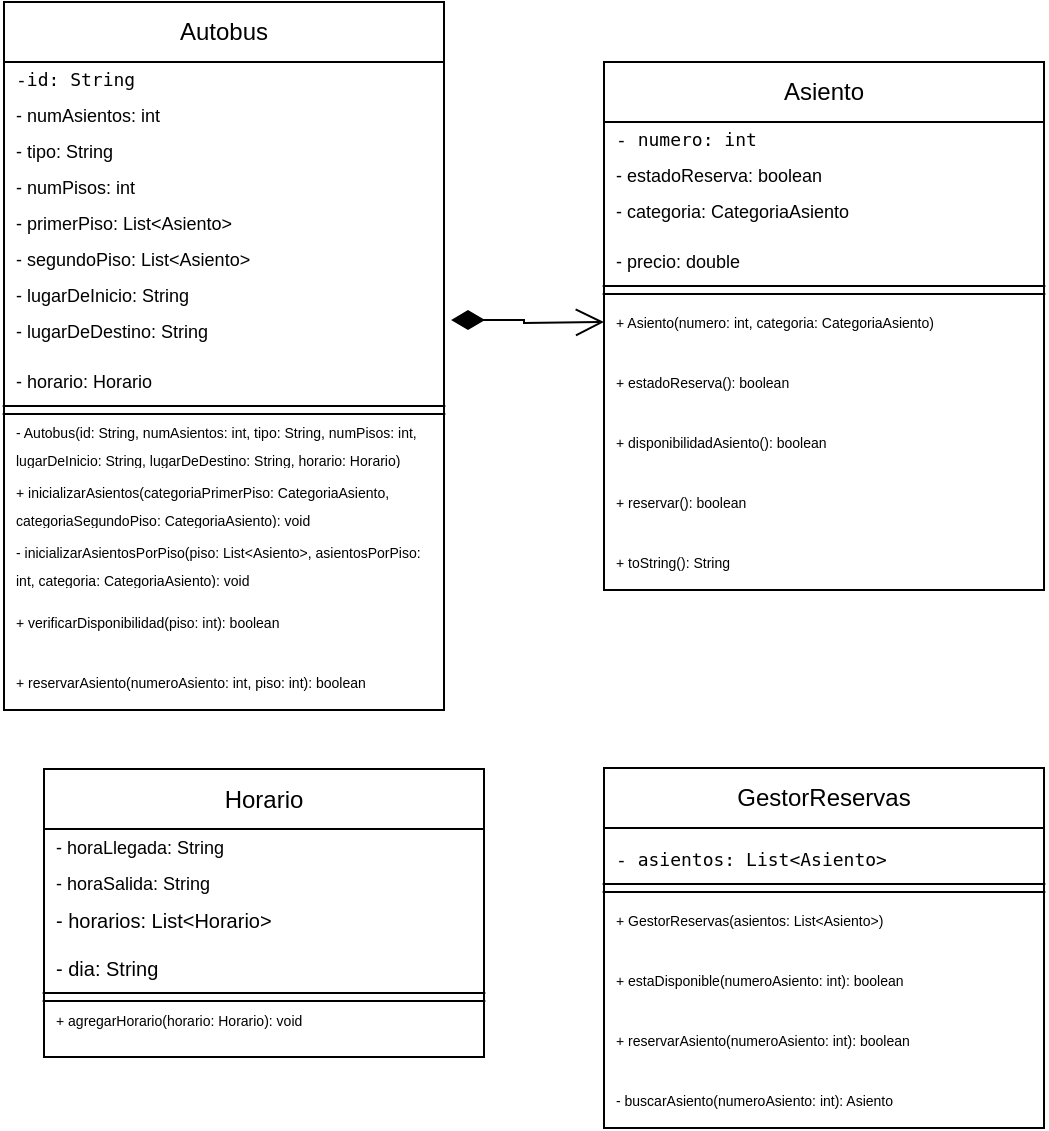 <mxfile version="24.8.0">
  <diagram name="Página-1" id="h3hDnLSFzThfHuixJ3bX">
    <mxGraphModel dx="730" dy="414" grid="1" gridSize="10" guides="1" tooltips="1" connect="1" arrows="1" fold="1" page="1" pageScale="1" pageWidth="827" pageHeight="1169" math="0" shadow="0">
      <root>
        <mxCell id="0" />
        <mxCell id="1" parent="0" />
        <mxCell id="9cdbhtTxLFbu9rHnMhoV-1" value="Autobus" style="swimlane;fontStyle=0;childLayout=stackLayout;horizontal=1;startSize=30;horizontalStack=0;resizeParent=1;resizeParentMax=0;resizeLast=0;collapsible=1;marginBottom=0;whiteSpace=wrap;html=1;" vertex="1" parent="1">
          <mxGeometry x="250" y="60" width="220" height="354" as="geometry">
            <mxRectangle x="340" y="190" width="80" height="30" as="alternateBounds" />
          </mxGeometry>
        </mxCell>
        <mxCell id="9cdbhtTxLFbu9rHnMhoV-2" value="&lt;font face=&quot;monospace&quot; style=&quot;font-size: 9px;&quot;&gt;-id: String&lt;/font&gt;" style="text;strokeColor=none;fillColor=none;align=left;verticalAlign=middle;spacingLeft=4;spacingRight=4;overflow=hidden;points=[[0,0.5],[1,0.5]];portConstraint=eastwest;rotatable=0;whiteSpace=wrap;html=1;fontSize=9;imageWidth=24;imageHeight=18;perimeterSpacing=0;" vertex="1" parent="9cdbhtTxLFbu9rHnMhoV-1">
          <mxGeometry y="30" width="220" height="18" as="geometry" />
        </mxCell>
        <mxCell id="9cdbhtTxLFbu9rHnMhoV-3" value="- numAsientos: int" style="text;strokeColor=none;fillColor=none;align=left;verticalAlign=middle;spacingLeft=4;spacingRight=4;overflow=hidden;points=[[0,0.5],[1,0.5]];portConstraint=eastwest;rotatable=0;whiteSpace=wrap;html=1;fontSize=9;imageWidth=24;imageHeight=18;perimeterSpacing=0;" vertex="1" parent="9cdbhtTxLFbu9rHnMhoV-1">
          <mxGeometry y="48" width="220" height="18" as="geometry" />
        </mxCell>
        <mxCell id="9cdbhtTxLFbu9rHnMhoV-9" value="- tipo: String" style="text;strokeColor=none;fillColor=none;align=left;verticalAlign=middle;spacingLeft=4;spacingRight=4;overflow=hidden;points=[[0,0.5],[1,0.5]];portConstraint=eastwest;rotatable=0;whiteSpace=wrap;html=1;fontSize=9;imageWidth=24;imageHeight=18;perimeterSpacing=0;" vertex="1" parent="9cdbhtTxLFbu9rHnMhoV-1">
          <mxGeometry y="66" width="220" height="18" as="geometry" />
        </mxCell>
        <mxCell id="9cdbhtTxLFbu9rHnMhoV-10" value="- numPisos: int" style="text;strokeColor=none;fillColor=none;align=left;verticalAlign=middle;spacingLeft=4;spacingRight=4;overflow=hidden;points=[[0,0.5],[1,0.5]];portConstraint=eastwest;rotatable=0;whiteSpace=wrap;html=1;fontSize=9;imageWidth=24;imageHeight=18;perimeterSpacing=0;" vertex="1" parent="9cdbhtTxLFbu9rHnMhoV-1">
          <mxGeometry y="84" width="220" height="18" as="geometry" />
        </mxCell>
        <mxCell id="9cdbhtTxLFbu9rHnMhoV-8" value="- primerPiso: List&amp;lt;Asiento&amp;gt;" style="text;strokeColor=none;fillColor=none;align=left;verticalAlign=middle;spacingLeft=4;spacingRight=4;overflow=hidden;points=[[0,0.5],[1,0.5]];portConstraint=eastwest;rotatable=0;whiteSpace=wrap;html=1;fontSize=9;imageWidth=24;imageHeight=24;arcSize=10;perimeterSpacing=0;" vertex="1" parent="9cdbhtTxLFbu9rHnMhoV-1">
          <mxGeometry y="102" width="220" height="18" as="geometry" />
        </mxCell>
        <mxCell id="9cdbhtTxLFbu9rHnMhoV-13" value="- segundoPiso: List&amp;lt;Asiento&amp;gt;" style="text;strokeColor=none;fillColor=none;align=left;verticalAlign=middle;spacingLeft=4;spacingRight=4;overflow=hidden;points=[[0,0.5],[1,0.5]];portConstraint=eastwest;rotatable=0;whiteSpace=wrap;html=1;fontSize=9;imageWidth=24;imageHeight=18;perimeterSpacing=0;" vertex="1" parent="9cdbhtTxLFbu9rHnMhoV-1">
          <mxGeometry y="120" width="220" height="18" as="geometry" />
        </mxCell>
        <mxCell id="9cdbhtTxLFbu9rHnMhoV-12" value="&lt;div style=&quot;font-size: 9px;&quot;&gt;&lt;span style=&quot;background-color: initial; font-size: 9px;&quot;&gt;- lugarDeInicio: String&lt;/span&gt;&lt;br style=&quot;font-size: 9px;&quot;&gt;&lt;/div&gt;" style="text;strokeColor=none;fillColor=none;align=left;verticalAlign=middle;spacingLeft=4;spacingRight=4;overflow=hidden;points=[[0,0.5],[1,0.5]];portConstraint=eastwest;rotatable=0;whiteSpace=wrap;html=1;fontSize=9;imageWidth=24;imageHeight=18;perimeterSpacing=0;" vertex="1" parent="9cdbhtTxLFbu9rHnMhoV-1">
          <mxGeometry y="138" width="220" height="18" as="geometry" />
        </mxCell>
        <mxCell id="9cdbhtTxLFbu9rHnMhoV-11" value="&lt;div style=&quot;font-size: 9px;&quot;&gt;- lugarDeDestino: String&lt;/div&gt;" style="text;strokeColor=none;fillColor=none;align=left;verticalAlign=middle;spacingLeft=4;spacingRight=4;overflow=hidden;points=[[0,0.5],[1,0.5]];portConstraint=eastwest;rotatable=0;whiteSpace=wrap;html=1;fontSize=9;imageWidth=24;imageHeight=18;perimeterSpacing=0;" vertex="1" parent="9cdbhtTxLFbu9rHnMhoV-1">
          <mxGeometry y="156" width="220" height="18" as="geometry" />
        </mxCell>
        <mxCell id="9cdbhtTxLFbu9rHnMhoV-24" value="" style="shape=link;html=1;rounded=0;exitX=-0.003;exitY=0.001;exitDx=0;exitDy=0;exitPerimeter=0;entryX=1.003;entryY=1.001;entryDx=0;entryDy=0;entryPerimeter=0;" edge="1" parent="9cdbhtTxLFbu9rHnMhoV-1" source="9cdbhtTxLFbu9rHnMhoV-19" target="9cdbhtTxLFbu9rHnMhoV-18">
          <mxGeometry width="100" relative="1" as="geometry">
            <mxPoint x="14" y="299.23" as="sourcePoint" />
            <mxPoint x="114" y="299.23" as="targetPoint" />
          </mxGeometry>
        </mxCell>
        <mxCell id="9cdbhtTxLFbu9rHnMhoV-18" value="&lt;font style=&quot;font-size: 9px;&quot;&gt;- horario: Horario&lt;/font&gt;" style="text;strokeColor=none;fillColor=none;align=left;verticalAlign=middle;spacingLeft=4;spacingRight=4;overflow=hidden;points=[[0,0.5],[1,0.5]];portConstraint=eastwest;rotatable=0;whiteSpace=wrap;html=1;" vertex="1" parent="9cdbhtTxLFbu9rHnMhoV-1">
          <mxGeometry y="174" width="220" height="30" as="geometry" />
        </mxCell>
        <mxCell id="9cdbhtTxLFbu9rHnMhoV-19" value="&lt;font style=&quot;font-size: 7px;&quot;&gt;- Autobus(id: String, numAsientos: int, tipo: String, numPisos: int, lugarDeInicio: String, lugarDeDestino: String, horario: Horario)&lt;/font&gt;" style="text;align=left;verticalAlign=middle;spacingLeft=4;spacingRight=4;overflow=hidden;points=[[0,0.5],[1,0.5]];portConstraint=eastwest;rotatable=0;whiteSpace=wrap;html=1;strokeColor=none;" vertex="1" parent="9cdbhtTxLFbu9rHnMhoV-1">
          <mxGeometry y="204" width="220" height="30" as="geometry" />
        </mxCell>
        <mxCell id="9cdbhtTxLFbu9rHnMhoV-20" value="&lt;div style=&quot;&quot;&gt;&lt;font style=&quot;font-size: 7px;&quot;&gt;+ inicializarAsientos(categoriaPrimerPiso: CategoriaAsiento, categoriaSegundoPiso: CategoriaAsiento): void&lt;/font&gt;&lt;/div&gt;" style="text;strokeColor=none;fillColor=none;align=left;verticalAlign=middle;spacingLeft=4;spacingRight=4;overflow=hidden;points=[[0,0.5],[1,0.5]];portConstraint=eastwest;rotatable=0;whiteSpace=wrap;html=1;" vertex="1" parent="9cdbhtTxLFbu9rHnMhoV-1">
          <mxGeometry y="234" width="220" height="30" as="geometry" />
        </mxCell>
        <mxCell id="9cdbhtTxLFbu9rHnMhoV-21" value="&lt;div&gt;&lt;font style=&quot;font-size: 7px;&quot;&gt;- inicializarAsientosPorPiso(piso: List&amp;lt;Asiento&amp;gt;, asientosPorPiso: int, categoria: CategoriaAsiento): void&lt;/font&gt;&lt;/div&gt;" style="text;strokeColor=none;fillColor=none;align=left;verticalAlign=middle;spacingLeft=4;spacingRight=4;overflow=hidden;points=[[0,0.5],[1,0.5]];portConstraint=eastwest;rotatable=0;whiteSpace=wrap;html=1;" vertex="1" parent="9cdbhtTxLFbu9rHnMhoV-1">
          <mxGeometry y="264" width="220" height="30" as="geometry" />
        </mxCell>
        <mxCell id="9cdbhtTxLFbu9rHnMhoV-17" value="&lt;div&gt;&lt;div&gt;&lt;div&gt;&lt;span style=&quot;font-size: 7px;&quot;&gt;+ verificarDisponibilidad(piso: int): boolean&lt;/span&gt;&lt;/div&gt;&lt;/div&gt;&lt;/div&gt;" style="text;strokeColor=none;fillColor=none;align=left;verticalAlign=middle;spacingLeft=4;spacingRight=4;overflow=hidden;points=[[0,0.5],[1,0.5]];portConstraint=eastwest;rotatable=0;whiteSpace=wrap;html=1;" vertex="1" parent="9cdbhtTxLFbu9rHnMhoV-1">
          <mxGeometry y="294" width="220" height="30" as="geometry" />
        </mxCell>
        <mxCell id="9cdbhtTxLFbu9rHnMhoV-15" value="&lt;span style=&quot;font-size: 7px;&quot;&gt;+ reservarAsiento(numeroAsiento: int, piso: int): boolean&lt;/span&gt;" style="text;strokeColor=none;fillColor=none;align=left;verticalAlign=middle;spacingLeft=4;spacingRight=4;overflow=hidden;points=[[0,0.5],[1,0.5]];portConstraint=eastwest;rotatable=0;whiteSpace=wrap;html=1;" vertex="1" parent="9cdbhtTxLFbu9rHnMhoV-1">
          <mxGeometry y="324" width="220" height="30" as="geometry" />
        </mxCell>
        <mxCell id="9cdbhtTxLFbu9rHnMhoV-22" value="&lt;span style=&quot;font-size: 7px;&quot;&gt;+ reservarAsiento(numeroAsiento: int, piso: int): boolean&lt;/span&gt;" style="text;strokeColor=none;fillColor=none;align=left;verticalAlign=middle;spacingLeft=4;spacingRight=4;overflow=hidden;points=[[0,0.5],[1,0.5]];portConstraint=eastwest;rotatable=0;whiteSpace=wrap;html=1;" vertex="1" parent="9cdbhtTxLFbu9rHnMhoV-1">
          <mxGeometry y="354" width="220" as="geometry" />
        </mxCell>
        <mxCell id="9cdbhtTxLFbu9rHnMhoV-43" value="Asiento" style="swimlane;fontStyle=0;childLayout=stackLayout;horizontal=1;startSize=30;horizontalStack=0;resizeParent=1;resizeParentMax=0;resizeLast=0;collapsible=1;marginBottom=0;whiteSpace=wrap;html=1;" vertex="1" parent="1">
          <mxGeometry x="550" y="90" width="220" height="264" as="geometry">
            <mxRectangle x="340" y="190" width="80" height="30" as="alternateBounds" />
          </mxGeometry>
        </mxCell>
        <mxCell id="9cdbhtTxLFbu9rHnMhoV-61" style="text;strokeColor=none;fillColor=none;align=left;verticalAlign=middle;spacingLeft=4;spacingRight=4;overflow=hidden;points=[[0,0.5],[1,0.5]];portConstraint=eastwest;rotatable=0;whiteSpace=wrap;html=1;fontSize=9;imageWidth=24;imageHeight=18;perimeterSpacing=0;" vertex="1" parent="9cdbhtTxLFbu9rHnMhoV-43">
          <mxGeometry y="30" width="220" as="geometry" />
        </mxCell>
        <mxCell id="9cdbhtTxLFbu9rHnMhoV-44" value="&lt;div&gt;&lt;font face=&quot;monospace&quot;&gt;- numero: int&lt;/font&gt;&lt;/div&gt;" style="text;strokeColor=none;fillColor=none;align=left;verticalAlign=middle;spacingLeft=4;spacingRight=4;overflow=hidden;points=[[0,0.5],[1,0.5]];portConstraint=eastwest;rotatable=0;whiteSpace=wrap;html=1;fontSize=9;imageWidth=24;imageHeight=18;perimeterSpacing=0;" vertex="1" parent="9cdbhtTxLFbu9rHnMhoV-43">
          <mxGeometry y="30" width="220" height="18" as="geometry" />
        </mxCell>
        <mxCell id="9cdbhtTxLFbu9rHnMhoV-45" value="- estadoReserva: boolean" style="text;strokeColor=none;fillColor=none;align=left;verticalAlign=middle;spacingLeft=4;spacingRight=4;overflow=hidden;points=[[0,0.5],[1,0.5]];portConstraint=eastwest;rotatable=0;whiteSpace=wrap;html=1;fontSize=9;imageWidth=24;imageHeight=18;perimeterSpacing=0;" vertex="1" parent="9cdbhtTxLFbu9rHnMhoV-43">
          <mxGeometry y="48" width="220" height="18" as="geometry" />
        </mxCell>
        <mxCell id="9cdbhtTxLFbu9rHnMhoV-47" value="- categoria: CategoriaAsiento" style="text;strokeColor=none;fillColor=none;align=left;verticalAlign=middle;spacingLeft=4;spacingRight=4;overflow=hidden;points=[[0,0.5],[1,0.5]];portConstraint=eastwest;rotatable=0;whiteSpace=wrap;html=1;fontSize=9;imageWidth=24;imageHeight=18;perimeterSpacing=0;" vertex="1" parent="9cdbhtTxLFbu9rHnMhoV-43">
          <mxGeometry y="66" width="220" height="18" as="geometry" />
        </mxCell>
        <mxCell id="9cdbhtTxLFbu9rHnMhoV-52" value="" style="shape=link;html=1;rounded=0;exitX=-0.003;exitY=0.001;exitDx=0;exitDy=0;exitPerimeter=0;entryX=1.003;entryY=1.001;entryDx=0;entryDy=0;entryPerimeter=0;" edge="1" parent="9cdbhtTxLFbu9rHnMhoV-43" source="9cdbhtTxLFbu9rHnMhoV-54" target="9cdbhtTxLFbu9rHnMhoV-53">
          <mxGeometry width="100" relative="1" as="geometry">
            <mxPoint x="14" y="299.23" as="sourcePoint" />
            <mxPoint x="114" y="299.23" as="targetPoint" />
          </mxGeometry>
        </mxCell>
        <mxCell id="9cdbhtTxLFbu9rHnMhoV-53" value="&lt;span style=&quot;font-size: 9px;&quot;&gt;- precio: double&lt;/span&gt;" style="text;strokeColor=none;fillColor=none;align=left;verticalAlign=middle;spacingLeft=4;spacingRight=4;overflow=hidden;points=[[0,0.5],[1,0.5]];portConstraint=eastwest;rotatable=0;whiteSpace=wrap;html=1;" vertex="1" parent="9cdbhtTxLFbu9rHnMhoV-43">
          <mxGeometry y="84" width="220" height="30" as="geometry" />
        </mxCell>
        <mxCell id="9cdbhtTxLFbu9rHnMhoV-54" value="&lt;font style=&quot;font-size: 7px;&quot;&gt;+ Asiento(numero: int, categoria: CategoriaAsiento)&lt;/font&gt;" style="text;align=left;verticalAlign=middle;spacingLeft=4;spacingRight=4;overflow=hidden;points=[[0,0.5],[1,0.5]];portConstraint=eastwest;rotatable=0;whiteSpace=wrap;html=1;strokeColor=none;" vertex="1" parent="9cdbhtTxLFbu9rHnMhoV-43">
          <mxGeometry y="114" width="220" height="30" as="geometry" />
        </mxCell>
        <mxCell id="9cdbhtTxLFbu9rHnMhoV-55" value="&lt;div style=&quot;&quot;&gt;&lt;span style=&quot;font-size: 7px;&quot;&gt;+ estadoReserva(): boolean&lt;/span&gt;&lt;br&gt;&lt;/div&gt;" style="text;strokeColor=none;fillColor=none;align=left;verticalAlign=middle;spacingLeft=4;spacingRight=4;overflow=hidden;points=[[0,0.5],[1,0.5]];portConstraint=eastwest;rotatable=0;whiteSpace=wrap;html=1;" vertex="1" parent="9cdbhtTxLFbu9rHnMhoV-43">
          <mxGeometry y="144" width="220" height="30" as="geometry" />
        </mxCell>
        <mxCell id="9cdbhtTxLFbu9rHnMhoV-57" value="&lt;div&gt;&lt;span style=&quot;font-size: 7px;&quot;&gt;+ disponibilidadAsiento(): boolean&lt;/span&gt;&lt;/div&gt;" style="text;strokeColor=none;fillColor=none;align=left;verticalAlign=middle;spacingLeft=4;spacingRight=4;overflow=hidden;points=[[0,0.5],[1,0.5]];portConstraint=eastwest;rotatable=0;whiteSpace=wrap;html=1;" vertex="1" parent="9cdbhtTxLFbu9rHnMhoV-43">
          <mxGeometry y="174" width="220" height="30" as="geometry" />
        </mxCell>
        <mxCell id="9cdbhtTxLFbu9rHnMhoV-63" value="&lt;font style=&quot;font-size: 7px;&quot;&gt;+ reservar(): boolean&lt;/font&gt;" style="text;strokeColor=none;fillColor=none;align=left;verticalAlign=middle;spacingLeft=4;spacingRight=4;overflow=hidden;points=[[0,0.5],[1,0.5]];portConstraint=eastwest;rotatable=0;whiteSpace=wrap;html=1;" vertex="1" parent="9cdbhtTxLFbu9rHnMhoV-43">
          <mxGeometry y="204" width="220" height="30" as="geometry" />
        </mxCell>
        <mxCell id="9cdbhtTxLFbu9rHnMhoV-62" value="&lt;font style=&quot;font-size: 7px;&quot;&gt;+ toString(): String&lt;/font&gt;" style="text;strokeColor=none;fillColor=none;align=left;verticalAlign=middle;spacingLeft=4;spacingRight=4;overflow=hidden;points=[[0,0.5],[1,0.5]];portConstraint=eastwest;rotatable=0;whiteSpace=wrap;html=1;" vertex="1" parent="9cdbhtTxLFbu9rHnMhoV-43">
          <mxGeometry y="234" width="220" height="30" as="geometry" />
        </mxCell>
        <mxCell id="9cdbhtTxLFbu9rHnMhoV-59" value="&lt;span style=&quot;font-size: 7px;&quot;&gt;+ reservarAsiento(numeroAsiento: int, piso: int): boolean&lt;/span&gt;" style="text;strokeColor=none;fillColor=none;align=left;verticalAlign=middle;spacingLeft=4;spacingRight=4;overflow=hidden;points=[[0,0.5],[1,0.5]];portConstraint=eastwest;rotatable=0;whiteSpace=wrap;html=1;" vertex="1" parent="9cdbhtTxLFbu9rHnMhoV-43">
          <mxGeometry y="264" width="220" as="geometry" />
        </mxCell>
        <mxCell id="9cdbhtTxLFbu9rHnMhoV-60" value="" style="endArrow=open;html=1;endSize=12;startArrow=diamondThin;startSize=14;startFill=1;edgeStyle=orthogonalEdgeStyle;align=left;verticalAlign=bottom;rounded=0;exitX=1.016;exitY=0.169;exitDx=0;exitDy=0;exitPerimeter=0;" edge="1" parent="1" source="9cdbhtTxLFbu9rHnMhoV-11">
          <mxGeometry x="-1" y="3" relative="1" as="geometry">
            <mxPoint x="420" y="210" as="sourcePoint" />
            <mxPoint x="550" y="220" as="targetPoint" />
          </mxGeometry>
        </mxCell>
        <mxCell id="9cdbhtTxLFbu9rHnMhoV-65" value="GestorReservas" style="swimlane;fontStyle=0;childLayout=stackLayout;horizontal=1;startSize=30;horizontalStack=0;resizeParent=1;resizeParentMax=0;resizeLast=0;collapsible=1;marginBottom=0;whiteSpace=wrap;html=1;" vertex="1" parent="1">
          <mxGeometry x="550" y="443" width="220" height="180" as="geometry">
            <mxRectangle x="340" y="190" width="80" height="30" as="alternateBounds" />
          </mxGeometry>
        </mxCell>
        <mxCell id="9cdbhtTxLFbu9rHnMhoV-70" value="" style="shape=link;html=1;rounded=0;exitX=-0.003;exitY=0.001;exitDx=0;exitDy=0;exitPerimeter=0;entryX=1.003;entryY=1.001;entryDx=0;entryDy=0;entryPerimeter=0;" edge="1" parent="9cdbhtTxLFbu9rHnMhoV-65" source="9cdbhtTxLFbu9rHnMhoV-72" target="9cdbhtTxLFbu9rHnMhoV-71">
          <mxGeometry width="100" relative="1" as="geometry">
            <mxPoint x="14" y="299.23" as="sourcePoint" />
            <mxPoint x="114" y="299.23" as="targetPoint" />
          </mxGeometry>
        </mxCell>
        <mxCell id="9cdbhtTxLFbu9rHnMhoV-71" value="&lt;span style=&quot;font-family: monospace; font-size: 9px;&quot;&gt;- asientos: List&amp;lt;Asiento&amp;gt;&lt;/span&gt;" style="text;strokeColor=none;fillColor=none;align=left;verticalAlign=middle;spacingLeft=4;spacingRight=4;overflow=hidden;points=[[0,0.5],[1,0.5]];portConstraint=eastwest;rotatable=0;whiteSpace=wrap;html=1;" vertex="1" parent="9cdbhtTxLFbu9rHnMhoV-65">
          <mxGeometry y="30" width="220" height="30" as="geometry" />
        </mxCell>
        <mxCell id="9cdbhtTxLFbu9rHnMhoV-72" value="&lt;font style=&quot;font-size: 7px;&quot;&gt;+ GestorReservas(asientos: List&amp;lt;Asiento&amp;gt;)&lt;/font&gt;" style="text;align=left;verticalAlign=middle;spacingLeft=4;spacingRight=4;overflow=hidden;points=[[0,0.5],[1,0.5]];portConstraint=eastwest;rotatable=0;whiteSpace=wrap;html=1;strokeColor=none;" vertex="1" parent="9cdbhtTxLFbu9rHnMhoV-65">
          <mxGeometry y="60" width="220" height="30" as="geometry" />
        </mxCell>
        <mxCell id="9cdbhtTxLFbu9rHnMhoV-73" value="&lt;div style=&quot;&quot;&gt;&lt;span style=&quot;font-size: 7px;&quot;&gt;+ estaDisponible(numeroAsiento: int): boolean&lt;/span&gt;&lt;br&gt;&lt;/div&gt;" style="text;strokeColor=none;fillColor=none;align=left;verticalAlign=middle;spacingLeft=4;spacingRight=4;overflow=hidden;points=[[0,0.5],[1,0.5]];portConstraint=eastwest;rotatable=0;whiteSpace=wrap;html=1;" vertex="1" parent="9cdbhtTxLFbu9rHnMhoV-65">
          <mxGeometry y="90" width="220" height="30" as="geometry" />
        </mxCell>
        <mxCell id="9cdbhtTxLFbu9rHnMhoV-74" value="&lt;span style=&quot;font-size: 7px;&quot;&gt;+ reservarAsiento(numeroAsiento: int): boolean&lt;/span&gt;" style="text;strokeColor=none;fillColor=none;align=left;verticalAlign=middle;spacingLeft=4;spacingRight=4;overflow=hidden;points=[[0,0.5],[1,0.5]];portConstraint=eastwest;rotatable=0;whiteSpace=wrap;html=1;" vertex="1" parent="9cdbhtTxLFbu9rHnMhoV-65">
          <mxGeometry y="120" width="220" height="30" as="geometry" />
        </mxCell>
        <mxCell id="9cdbhtTxLFbu9rHnMhoV-75" value="&lt;font style=&quot;font-size: 7px;&quot;&gt;- buscarAsiento(numeroAsiento: int): Asiento&lt;/font&gt;" style="text;strokeColor=none;fillColor=none;align=left;verticalAlign=middle;spacingLeft=4;spacingRight=4;overflow=hidden;points=[[0,0.5],[1,0.5]];portConstraint=eastwest;rotatable=0;whiteSpace=wrap;html=1;" vertex="1" parent="9cdbhtTxLFbu9rHnMhoV-65">
          <mxGeometry y="150" width="220" height="30" as="geometry" />
        </mxCell>
        <mxCell id="9cdbhtTxLFbu9rHnMhoV-77" value="&lt;span style=&quot;font-size: 7px;&quot;&gt;+ reservarAsiento(numeroAsiento: int, piso: int): boolean&lt;/span&gt;" style="text;strokeColor=none;fillColor=none;align=left;verticalAlign=middle;spacingLeft=4;spacingRight=4;overflow=hidden;points=[[0,0.5],[1,0.5]];portConstraint=eastwest;rotatable=0;whiteSpace=wrap;html=1;" vertex="1" parent="9cdbhtTxLFbu9rHnMhoV-65">
          <mxGeometry y="180" width="220" as="geometry" />
        </mxCell>
        <mxCell id="9cdbhtTxLFbu9rHnMhoV-90" value="Horario" style="swimlane;fontStyle=0;childLayout=stackLayout;horizontal=1;startSize=30;horizontalStack=0;resizeParent=1;resizeParentMax=0;resizeLast=0;collapsible=1;marginBottom=0;whiteSpace=wrap;html=1;" vertex="1" parent="1">
          <mxGeometry x="270" y="443.5" width="220" height="144" as="geometry">
            <mxRectangle x="340" y="190" width="80" height="30" as="alternateBounds" />
          </mxGeometry>
        </mxCell>
        <mxCell id="9cdbhtTxLFbu9rHnMhoV-91" style="text;strokeColor=none;fillColor=none;align=left;verticalAlign=middle;spacingLeft=4;spacingRight=4;overflow=hidden;points=[[0,0.5],[1,0.5]];portConstraint=eastwest;rotatable=0;whiteSpace=wrap;html=1;fontSize=9;imageWidth=24;imageHeight=18;perimeterSpacing=0;" vertex="1" parent="9cdbhtTxLFbu9rHnMhoV-90">
          <mxGeometry y="30" width="220" as="geometry" />
        </mxCell>
        <mxCell id="9cdbhtTxLFbu9rHnMhoV-92" value="&lt;span style=&quot;color: rgba(0, 0, 0, 0); font-family: monospace; font-size: 0px; text-wrap: nowrap;&quot;&gt;%3CmxGraphModel%3E%3Croot%3E%3CmxCell%20id%3D%220%22%2F%3E%3CmxCell%20id%3D%221%22%20parent%3D%220%22%2F%3E%3CmxCell%20id%3D%222%22%20value%3D%22Asiento%22%20style%3D%22swimlane%3BfontStyle%3D0%3BchildLayout%3DstackLayout%3Bhorizontal%3D1%3BstartSize%3D30%3BhorizontalStack%3D0%3BresizeParent%3D1%3BresizeParentMax%3D0%3BresizeLast%3D0%3Bcollapsible%3D1%3BmarginBottom%3D0%3BwhiteSpace%3Dwrap%3Bhtml%3D1%3B%22%20vertex%3D%221%22%20parent%3D%221%22%3E%3CmxGeometry%20x%3D%22550%22%20y%3D%2290%22%20width%3D%22220%22%20height%3D%22282%22%20as%3D%22geometry%22%3E%3CmxRectangle%20x%3D%22340%22%20y%3D%22190%22%20width%3D%2280%22%20height%3D%2230%22%20as%3D%22alternateBounds%22%2F%3E%3C%2FmxGeometry%3E%3C%2FmxCell%3E%3CmxCell%20id%3D%223%22%20style%3D%22text%3BstrokeColor%3Dnone%3BfillColor%3Dnone%3Balign%3Dleft%3BverticalAlign%3Dmiddle%3BspacingLeft%3D4%3BspacingRight%3D4%3Boverflow%3Dhidden%3Bpoints%3D%5B%5B0%2C0.5%5D%2C%5B1%2C0.5%5D%5D%3BportConstraint%3Deastwest%3Brotatable%3D0%3BwhiteSpace%3Dwrap%3Bhtml%3D1%3BfontSize%3D9%3BimageWidth%3D24%3BimageHeight%3D18%3BperimeterSpacing%3D0%3B%22%20vertex%3D%221%22%20parent%3D%222%22%3E%3CmxGeometry%20y%3D%2230%22%20width%3D%22220%22%20height%3D%2218%22%20as%3D%22geometry%22%2F%3E%3C%2FmxCell%3E%3CmxCell%20id%3D%224%22%20value%3D%22%26lt%3Bdiv%26gt%3B%26lt%3Bfont%20face%3D%26quot%3Bmonospace%26quot%3B%26gt%3B-%20numero%3A%20int%26lt%3B%2Ffont%26gt%3B%26lt%3B%2Fdiv%26gt%3B%22%20style%3D%22text%3BstrokeColor%3Dnone%3BfillColor%3Dnone%3Balign%3Dleft%3BverticalAlign%3Dmiddle%3BspacingLeft%3D4%3BspacingRight%3D4%3Boverflow%3Dhidden%3Bpoints%3D%5B%5B0%2C0.5%5D%2C%5B1%2C0.5%5D%5D%3BportConstraint%3Deastwest%3Brotatable%3D0%3BwhiteSpace%3Dwrap%3Bhtml%3D1%3BfontSize%3D9%3BimageWidth%3D24%3BimageHeight%3D18%3BperimeterSpacing%3D0%3B%22%20vertex%3D%221%22%20parent%3D%222%22%3E%3CmxGeometry%20y%3D%2248%22%20width%3D%22220%22%20height%3D%2218%22%20as%3D%22geometry%22%2F%3E%3C%2FmxCell%3E%3CmxCell%20id%3D%225%22%20value%3D%22-%20estadoReserva%3A%20boolean%22%20style%3D%22text%3BstrokeColor%3Dnone%3BfillColor%3Dnone%3Balign%3Dleft%3BverticalAlign%3Dmiddle%3BspacingLeft%3D4%3BspacingRight%3D4%3Boverflow%3Dhidden%3Bpoints%3D%5B%5B0%2C0.5%5D%2C%5B1%2C0.5%5D%5D%3BportConstraint%3Deastwest%3Brotatable%3D0%3BwhiteSpace%3Dwrap%3Bhtml%3D1%3BfontSize%3D9%3BimageWidth%3D24%3BimageHeight%3D18%3BperimeterSpacing%3D0%3B%22%20vertex%3D%221%22%20parent%3D%222%22%3E%3CmxGeometry%20y%3D%2266%22%20width%3D%22220%22%20height%3D%2218%22%20as%3D%22geometry%22%2F%3E%3C%2FmxCell%3E%3CmxCell%20id%3D%226%22%20value%3D%22-%20categoria%3A%20CategoriaAsiento%22%20style%3D%22text%3BstrokeColor%3Dnone%3BfillColor%3Dnone%3Balign%3Dleft%3BverticalAlign%3Dmiddle%3BspacingLeft%3D4%3BspacingRight%3D4%3Boverflow%3Dhidden%3Bpoints%3D%5B%5B0%2C0.5%5D%2C%5B1%2C0.5%5D%5D%3BportConstraint%3Deastwest%3Brotatable%3D0%3BwhiteSpace%3Dwrap%3Bhtml%3D1%3BfontSize%3D9%3BimageWidth%3D24%3BimageHeight%3D18%3BperimeterSpacing%3D0%3B%22%20vertex%3D%221%22%20parent%3D%222%22%3E%3CmxGeometry%20y%3D%2284%22%20width%3D%22220%22%20height%3D%2218%22%20as%3D%22geometry%22%2F%3E%3C%2FmxCell%3E%3CmxCell%20id%3D%227%22%20value%3D%22%22%20style%3D%22shape%3Dlink%3Bhtml%3D1%3Brounded%3D0%3BexitX%3D-0.003%3BexitY%3D0.001%3BexitDx%3D0%3BexitDy%3D0%3BexitPerimeter%3D0%3BentryX%3D1.003%3BentryY%3D1.001%3BentryDx%3D0%3BentryDy%3D0%3BentryPerimeter%3D0%3B%22%20edge%3D%221%22%20parent%3D%222%22%20source%3D%229%22%20target%3D%228%22%3E%3CmxGeometry%20width%3D%22100%22%20relative%3D%221%22%20as%3D%22geometry%22%3E%3CmxPoint%20x%3D%2214%22%20y%3D%22299.23%22%20as%3D%22sourcePoint%22%2F%3E%3CmxPoint%20x%3D%22114%22%20y%3D%22299.23%22%20as%3D%22targetPoint%22%2F%3E%3C%2FmxGeometry%3E%3C%2FmxCell%3E%3CmxCell%20id%3D%228%22%20value%3D%22%26lt%3Bspan%20style%3D%26quot%3Bfont-size%3A%209px%3B%26quot%3B%26gt%3B-%20precio%3A%20double%26lt%3B%2Fspan%26gt%3B%22%20style%3D%22text%3BstrokeColor%3Dnone%3BfillColor%3Dnone%3Balign%3Dleft%3BverticalAlign%3Dmiddle%3BspacingLeft%3D4%3BspacingRight%3D4%3Boverflow%3Dhidden%3Bpoints%3D%5B%5B0%2C0.5%5D%2C%5B1%2C0.5%5D%5D%3BportConstraint%3Deastwest%3Brotatable%3D0%3BwhiteSpace%3Dwrap%3Bhtml%3D1%3B%22%20vertex%3D%221%22%20parent%3D%222%22%3E%3CmxGeometry%20y%3D%22102%22%20width%3D%22220%22%20height%3D%2230%22%20as%3D%22geometry%22%2F%3E%3C%2FmxCell%3E%3CmxCell%20id%3D%229%22%20value%3D%22%26lt%3Bfont%20style%3D%26quot%3Bfont-size%3A%207px%3B%26quot%3B%26gt%3B%2B%20Asiento(numero%3A%20int%2C%20categoria%3A%20CategoriaAsiento)%26lt%3B%2Ffont%26gt%3B%22%20style%3D%22text%3Balign%3Dleft%3BverticalAlign%3Dmiddle%3BspacingLeft%3D4%3BspacingRight%3D4%3Boverflow%3Dhidden%3Bpoints%3D%5B%5B0%2C0.5%5D%2C%5B1%2C0.5%5D%5D%3BportConstraint%3Deastwest%3Brotatable%3D0%3BwhiteSpace%3Dwrap%3Bhtml%3D1%3BstrokeColor%3Dnone%3B%22%20vertex%3D%221%22%20parent%3D%222%22%3E%3CmxGeometry%20y%3D%22132%22%20width%3D%22220%22%20height%3D%2230%22%20as%3D%22geometry%22%2F%3E%3C%2FmxCell%3E%3CmxCell%20id%3D%2210%22%20value%3D%22%26lt%3Bdiv%20style%3D%26quot%3B%26quot%3B%26gt%3B%26lt%3Bspan%20style%3D%26quot%3Bfont-size%3A%207px%3B%26quot%3B%26gt%3B%2B%20estadoReserva()%3A%20boolean%26lt%3B%2Fspan%26gt%3B%26lt%3Bbr%26gt%3B%26lt%3B%2Fdiv%26gt%3B%22%20style%3D%22text%3BstrokeColor%3Dnone%3BfillColor%3Dnone%3Balign%3Dleft%3BverticalAlign%3Dmiddle%3BspacingLeft%3D4%3BspacingRight%3D4%3Boverflow%3Dhidden%3Bpoints%3D%5B%5B0%2C0.5%5D%2C%5B1%2C0.5%5D%5D%3BportConstraint%3Deastwest%3Brotatable%3D0%3BwhiteSpace%3Dwrap%3Bhtml%3D1%3B%22%20vertex%3D%221%22%20parent%3D%222%22%3E%3CmxGeometry%20y%3D%22162%22%20width%3D%22220%22%20height%3D%2230%22%20as%3D%22geometry%22%2F%3E%3C%2FmxCell%3E%3CmxCell%20id%3D%2211%22%20value%3D%22%26lt%3Bdiv%26gt%3B%26lt%3Bspan%20style%3D%26quot%3Bfont-size%3A%207px%3B%26quot%3B%26gt%3B%2B%20disponibilidadAsiento()%3A%20boolean%26lt%3B%2Fspan%26gt%3B%26lt%3B%2Fdiv%26gt%3B%22%20style%3D%22text%3BstrokeColor%3Dnone%3BfillColor%3Dnone%3Balign%3Dleft%3BverticalAlign%3Dmiddle%3BspacingLeft%3D4%3BspacingRight%3D4%3Boverflow%3Dhidden%3Bpoints%3D%5B%5B0%2C0.5%5D%2C%5B1%2C0.5%5D%5D%3BportConstraint%3Deastwest%3Brotatable%3D0%3BwhiteSpace%3Dwrap%3Bhtml%3D1%3B%22%20vertex%3D%221%22%20parent%3D%222%22%3E%3CmxGeometry%20y%3D%22192%22%20width%3D%22220%22%20height%3D%2230%22%20as%3D%22geometry%22%2F%3E%3C%2FmxCell%3E%3CmxCell%20id%3D%2212%22%20value%3D%22%26lt%3Bfont%20style%3D%26quot%3Bfont-size%3A%207px%3B%26quot%3B%26gt%3B%2B%20reservar()%3A%20boolean%26lt%3B%2Ffont%26gt%3B%22%20style%3D%22text%3BstrokeColor%3Dnone%3BfillColor%3Dnone%3Balign%3Dleft%3BverticalAlign%3Dmiddle%3BspacingLeft%3D4%3BspacingRight%3D4%3Boverflow%3Dhidden%3Bpoints%3D%5B%5B0%2C0.5%5D%2C%5B1%2C0.5%5D%5D%3BportConstraint%3Deastwest%3Brotatable%3D0%3BwhiteSpace%3Dwrap%3Bhtml%3D1%3B%22%20vertex%3D%221%22%20parent%3D%222%22%3E%3CmxGeometry%20y%3D%22222%22%20width%3D%22220%22%20height%3D%2230%22%20as%3D%22geometry%22%2F%3E%3C%2FmxCell%3E%3CmxCell%20id%3D%2213%22%20value%3D%22%26lt%3Bfont%20style%3D%26quot%3Bfont-size%3A%207px%3B%26quot%3B%26gt%3B%2B%20toString()%3A%20String%26lt%3B%2Ffont%26gt%3B%22%20style%3D%22text%3BstrokeColor%3Dnone%3BfillColor%3Dnone%3Balign%3Dleft%3BverticalAlign%3Dmiddle%3BspacingLeft%3D4%3BspacingRight%3D4%3Boverflow%3Dhidden%3Bpoints%3D%5B%5B0%2C0.5%5D%2C%5B1%2C0.5%5D%5D%3BportConstraint%3Deastwest%3Brotatable%3D0%3BwhiteSpace%3Dwrap%3Bhtml%3D1%3B%22%20vertex%3D%221%22%20parent%3D%222%22%3E%3CmxGeometry%20y%3D%22252%22%20width%3D%22220%22%20height%3D%2230%22%20as%3D%22geometry%22%2F%3E%3C%2FmxCell%3E%3CmxCell%20id%3D%2214%22%20value%3D%22%26lt%3Bspan%20style%3D%26quot%3Bfont-size%3A%207px%3B%26quot%3B%26gt%3B%2B%20reservarAsiento(numeroAsiento%3A%20int%2C%20piso%3A%20int)%3A%20boolean%26lt%3B%2Fspan%26gt%3B%22%20style%3D%22text%3BstrokeColor%3Dnone%3BfillColor%3Dnone%3Balign%3Dleft%3BverticalAlign%3Dmiddle%3BspacingLeft%3D4%3BspacingRight%3D4%3Boverflow%3Dhidden%3Bpoints%3D%5B%5B0%2C0.5%5D%2C%5B1%2C0.5%5D%5D%3BportConstraint%3Deastwest%3Brotatable%3D0%3BwhiteSpace%3Dwrap%3Bhtml%3D1%3B%22%20vertex%3D%221%22%20parent%3D%222%22%3E%3CmxGeometry%20y%3D%22282%22%20width%3D%22220%22%20as%3D%22geometry%22%2F%3E%3C%2FmxCell%3E%3C%2Froot%3E%3C%2FmxGraphModel%3E&lt;/span&gt;" style="text;strokeColor=none;fillColor=none;align=left;verticalAlign=middle;spacingLeft=4;spacingRight=4;overflow=hidden;points=[[0,0.5],[1,0.5]];portConstraint=eastwest;rotatable=0;whiteSpace=wrap;html=1;fontSize=9;imageWidth=24;imageHeight=18;perimeterSpacing=0;" vertex="1" parent="9cdbhtTxLFbu9rHnMhoV-90">
          <mxGeometry y="30" width="220" as="geometry" />
        </mxCell>
        <mxCell id="9cdbhtTxLFbu9rHnMhoV-93" value="- horaLlegada: String" style="text;strokeColor=none;fillColor=none;align=left;verticalAlign=middle;spacingLeft=4;spacingRight=4;overflow=hidden;points=[[0,0.5],[1,0.5]];portConstraint=eastwest;rotatable=0;whiteSpace=wrap;html=1;fontSize=9;imageWidth=24;imageHeight=18;perimeterSpacing=0;" vertex="1" parent="9cdbhtTxLFbu9rHnMhoV-90">
          <mxGeometry y="30" width="220" height="18" as="geometry" />
        </mxCell>
        <mxCell id="9cdbhtTxLFbu9rHnMhoV-94" value="- horaSalida: String" style="text;strokeColor=none;fillColor=none;align=left;verticalAlign=middle;spacingLeft=4;spacingRight=4;overflow=hidden;points=[[0,0.5],[1,0.5]];portConstraint=eastwest;rotatable=0;whiteSpace=wrap;html=1;fontSize=9;imageWidth=24;imageHeight=18;perimeterSpacing=0;" vertex="1" parent="9cdbhtTxLFbu9rHnMhoV-90">
          <mxGeometry y="48" width="220" height="18" as="geometry" />
        </mxCell>
        <mxCell id="9cdbhtTxLFbu9rHnMhoV-103" value="&lt;span style=&quot;font-size: x-small;&quot;&gt;- horarios: List&amp;lt;Horario&amp;gt;&lt;/span&gt;" style="text;strokeColor=none;fillColor=none;align=left;verticalAlign=middle;spacingLeft=4;spacingRight=4;overflow=hidden;points=[[0,0.5],[1,0.5]];portConstraint=eastwest;rotatable=0;whiteSpace=wrap;html=1;fontSize=9;imageWidth=24;imageHeight=18;perimeterSpacing=0;" vertex="1" parent="9cdbhtTxLFbu9rHnMhoV-90">
          <mxGeometry y="66" width="220" height="18" as="geometry" />
        </mxCell>
        <mxCell id="9cdbhtTxLFbu9rHnMhoV-95" value="" style="shape=link;html=1;rounded=0;exitX=-0.003;exitY=0.001;exitDx=0;exitDy=0;exitPerimeter=0;entryX=1.003;entryY=1.001;entryDx=0;entryDy=0;entryPerimeter=0;" edge="1" parent="9cdbhtTxLFbu9rHnMhoV-90" source="9cdbhtTxLFbu9rHnMhoV-97" target="9cdbhtTxLFbu9rHnMhoV-96">
          <mxGeometry width="100" relative="1" as="geometry">
            <mxPoint x="14" y="299.23" as="sourcePoint" />
            <mxPoint x="114" y="299.23" as="targetPoint" />
          </mxGeometry>
        </mxCell>
        <mxCell id="9cdbhtTxLFbu9rHnMhoV-96" value="&lt;div&gt;&lt;font size=&quot;1&quot;&gt;- dia: String&lt;/font&gt;&lt;/div&gt;" style="text;strokeColor=none;fillColor=none;align=left;verticalAlign=middle;spacingLeft=4;spacingRight=4;overflow=hidden;points=[[0,0.5],[1,0.5]];portConstraint=eastwest;rotatable=0;whiteSpace=wrap;html=1;" vertex="1" parent="9cdbhtTxLFbu9rHnMhoV-90">
          <mxGeometry y="84" width="220" height="30" as="geometry" />
        </mxCell>
        <mxCell id="9cdbhtTxLFbu9rHnMhoV-97" value="&lt;div&gt;&lt;span style=&quot;font-size: 7px;&quot;&gt;+ agregarHorario(horario: Horario): void&lt;/span&gt;&lt;/div&gt;&lt;div&gt;&lt;br&gt;&lt;/div&gt;" style="text;align=left;verticalAlign=middle;spacingLeft=4;spacingRight=4;overflow=hidden;points=[[0,0.5],[1,0.5]];portConstraint=eastwest;rotatable=0;whiteSpace=wrap;html=1;strokeColor=none;" vertex="1" parent="9cdbhtTxLFbu9rHnMhoV-90">
          <mxGeometry y="114" width="220" height="30" as="geometry" />
        </mxCell>
        <mxCell id="9cdbhtTxLFbu9rHnMhoV-102" value="&lt;span style=&quot;font-size: 7px;&quot;&gt;+ reservarAsiento(numeroAsiento: int, piso: int): boolean&lt;/span&gt;" style="text;strokeColor=none;fillColor=none;align=left;verticalAlign=middle;spacingLeft=4;spacingRight=4;overflow=hidden;points=[[0,0.5],[1,0.5]];portConstraint=eastwest;rotatable=0;whiteSpace=wrap;html=1;" vertex="1" parent="9cdbhtTxLFbu9rHnMhoV-90">
          <mxGeometry y="144" width="220" as="geometry" />
        </mxCell>
      </root>
    </mxGraphModel>
  </diagram>
</mxfile>
